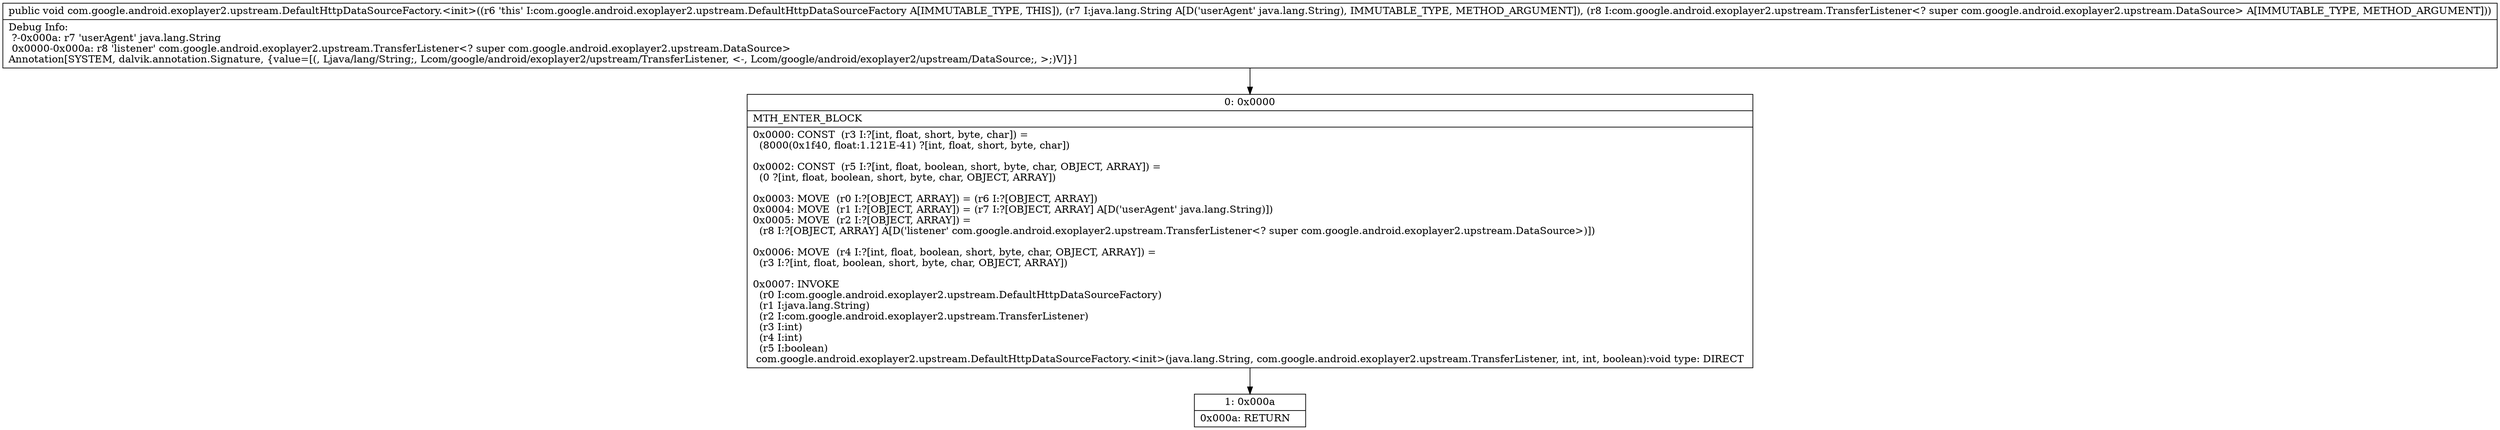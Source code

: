 digraph "CFG forcom.google.android.exoplayer2.upstream.DefaultHttpDataSourceFactory.\<init\>(Ljava\/lang\/String;Lcom\/google\/android\/exoplayer2\/upstream\/TransferListener;)V" {
Node_0 [shape=record,label="{0\:\ 0x0000|MTH_ENTER_BLOCK\l|0x0000: CONST  (r3 I:?[int, float, short, byte, char]) = \l  (8000(0x1f40, float:1.121E\-41) ?[int, float, short, byte, char])\l \l0x0002: CONST  (r5 I:?[int, float, boolean, short, byte, char, OBJECT, ARRAY]) = \l  (0 ?[int, float, boolean, short, byte, char, OBJECT, ARRAY])\l \l0x0003: MOVE  (r0 I:?[OBJECT, ARRAY]) = (r6 I:?[OBJECT, ARRAY]) \l0x0004: MOVE  (r1 I:?[OBJECT, ARRAY]) = (r7 I:?[OBJECT, ARRAY] A[D('userAgent' java.lang.String)]) \l0x0005: MOVE  (r2 I:?[OBJECT, ARRAY]) = \l  (r8 I:?[OBJECT, ARRAY] A[D('listener' com.google.android.exoplayer2.upstream.TransferListener\<? super com.google.android.exoplayer2.upstream.DataSource\>)])\l \l0x0006: MOVE  (r4 I:?[int, float, boolean, short, byte, char, OBJECT, ARRAY]) = \l  (r3 I:?[int, float, boolean, short, byte, char, OBJECT, ARRAY])\l \l0x0007: INVOKE  \l  (r0 I:com.google.android.exoplayer2.upstream.DefaultHttpDataSourceFactory)\l  (r1 I:java.lang.String)\l  (r2 I:com.google.android.exoplayer2.upstream.TransferListener)\l  (r3 I:int)\l  (r4 I:int)\l  (r5 I:boolean)\l com.google.android.exoplayer2.upstream.DefaultHttpDataSourceFactory.\<init\>(java.lang.String, com.google.android.exoplayer2.upstream.TransferListener, int, int, boolean):void type: DIRECT \l}"];
Node_1 [shape=record,label="{1\:\ 0x000a|0x000a: RETURN   \l}"];
MethodNode[shape=record,label="{public void com.google.android.exoplayer2.upstream.DefaultHttpDataSourceFactory.\<init\>((r6 'this' I:com.google.android.exoplayer2.upstream.DefaultHttpDataSourceFactory A[IMMUTABLE_TYPE, THIS]), (r7 I:java.lang.String A[D('userAgent' java.lang.String), IMMUTABLE_TYPE, METHOD_ARGUMENT]), (r8 I:com.google.android.exoplayer2.upstream.TransferListener\<? super com.google.android.exoplayer2.upstream.DataSource\> A[IMMUTABLE_TYPE, METHOD_ARGUMENT]))  | Debug Info:\l  ?\-0x000a: r7 'userAgent' java.lang.String\l  0x0000\-0x000a: r8 'listener' com.google.android.exoplayer2.upstream.TransferListener\<? super com.google.android.exoplayer2.upstream.DataSource\>\lAnnotation[SYSTEM, dalvik.annotation.Signature, \{value=[(, Ljava\/lang\/String;, Lcom\/google\/android\/exoplayer2\/upstream\/TransferListener, \<\-, Lcom\/google\/android\/exoplayer2\/upstream\/DataSource;, \>;)V]\}]\l}"];
MethodNode -> Node_0;
Node_0 -> Node_1;
}

